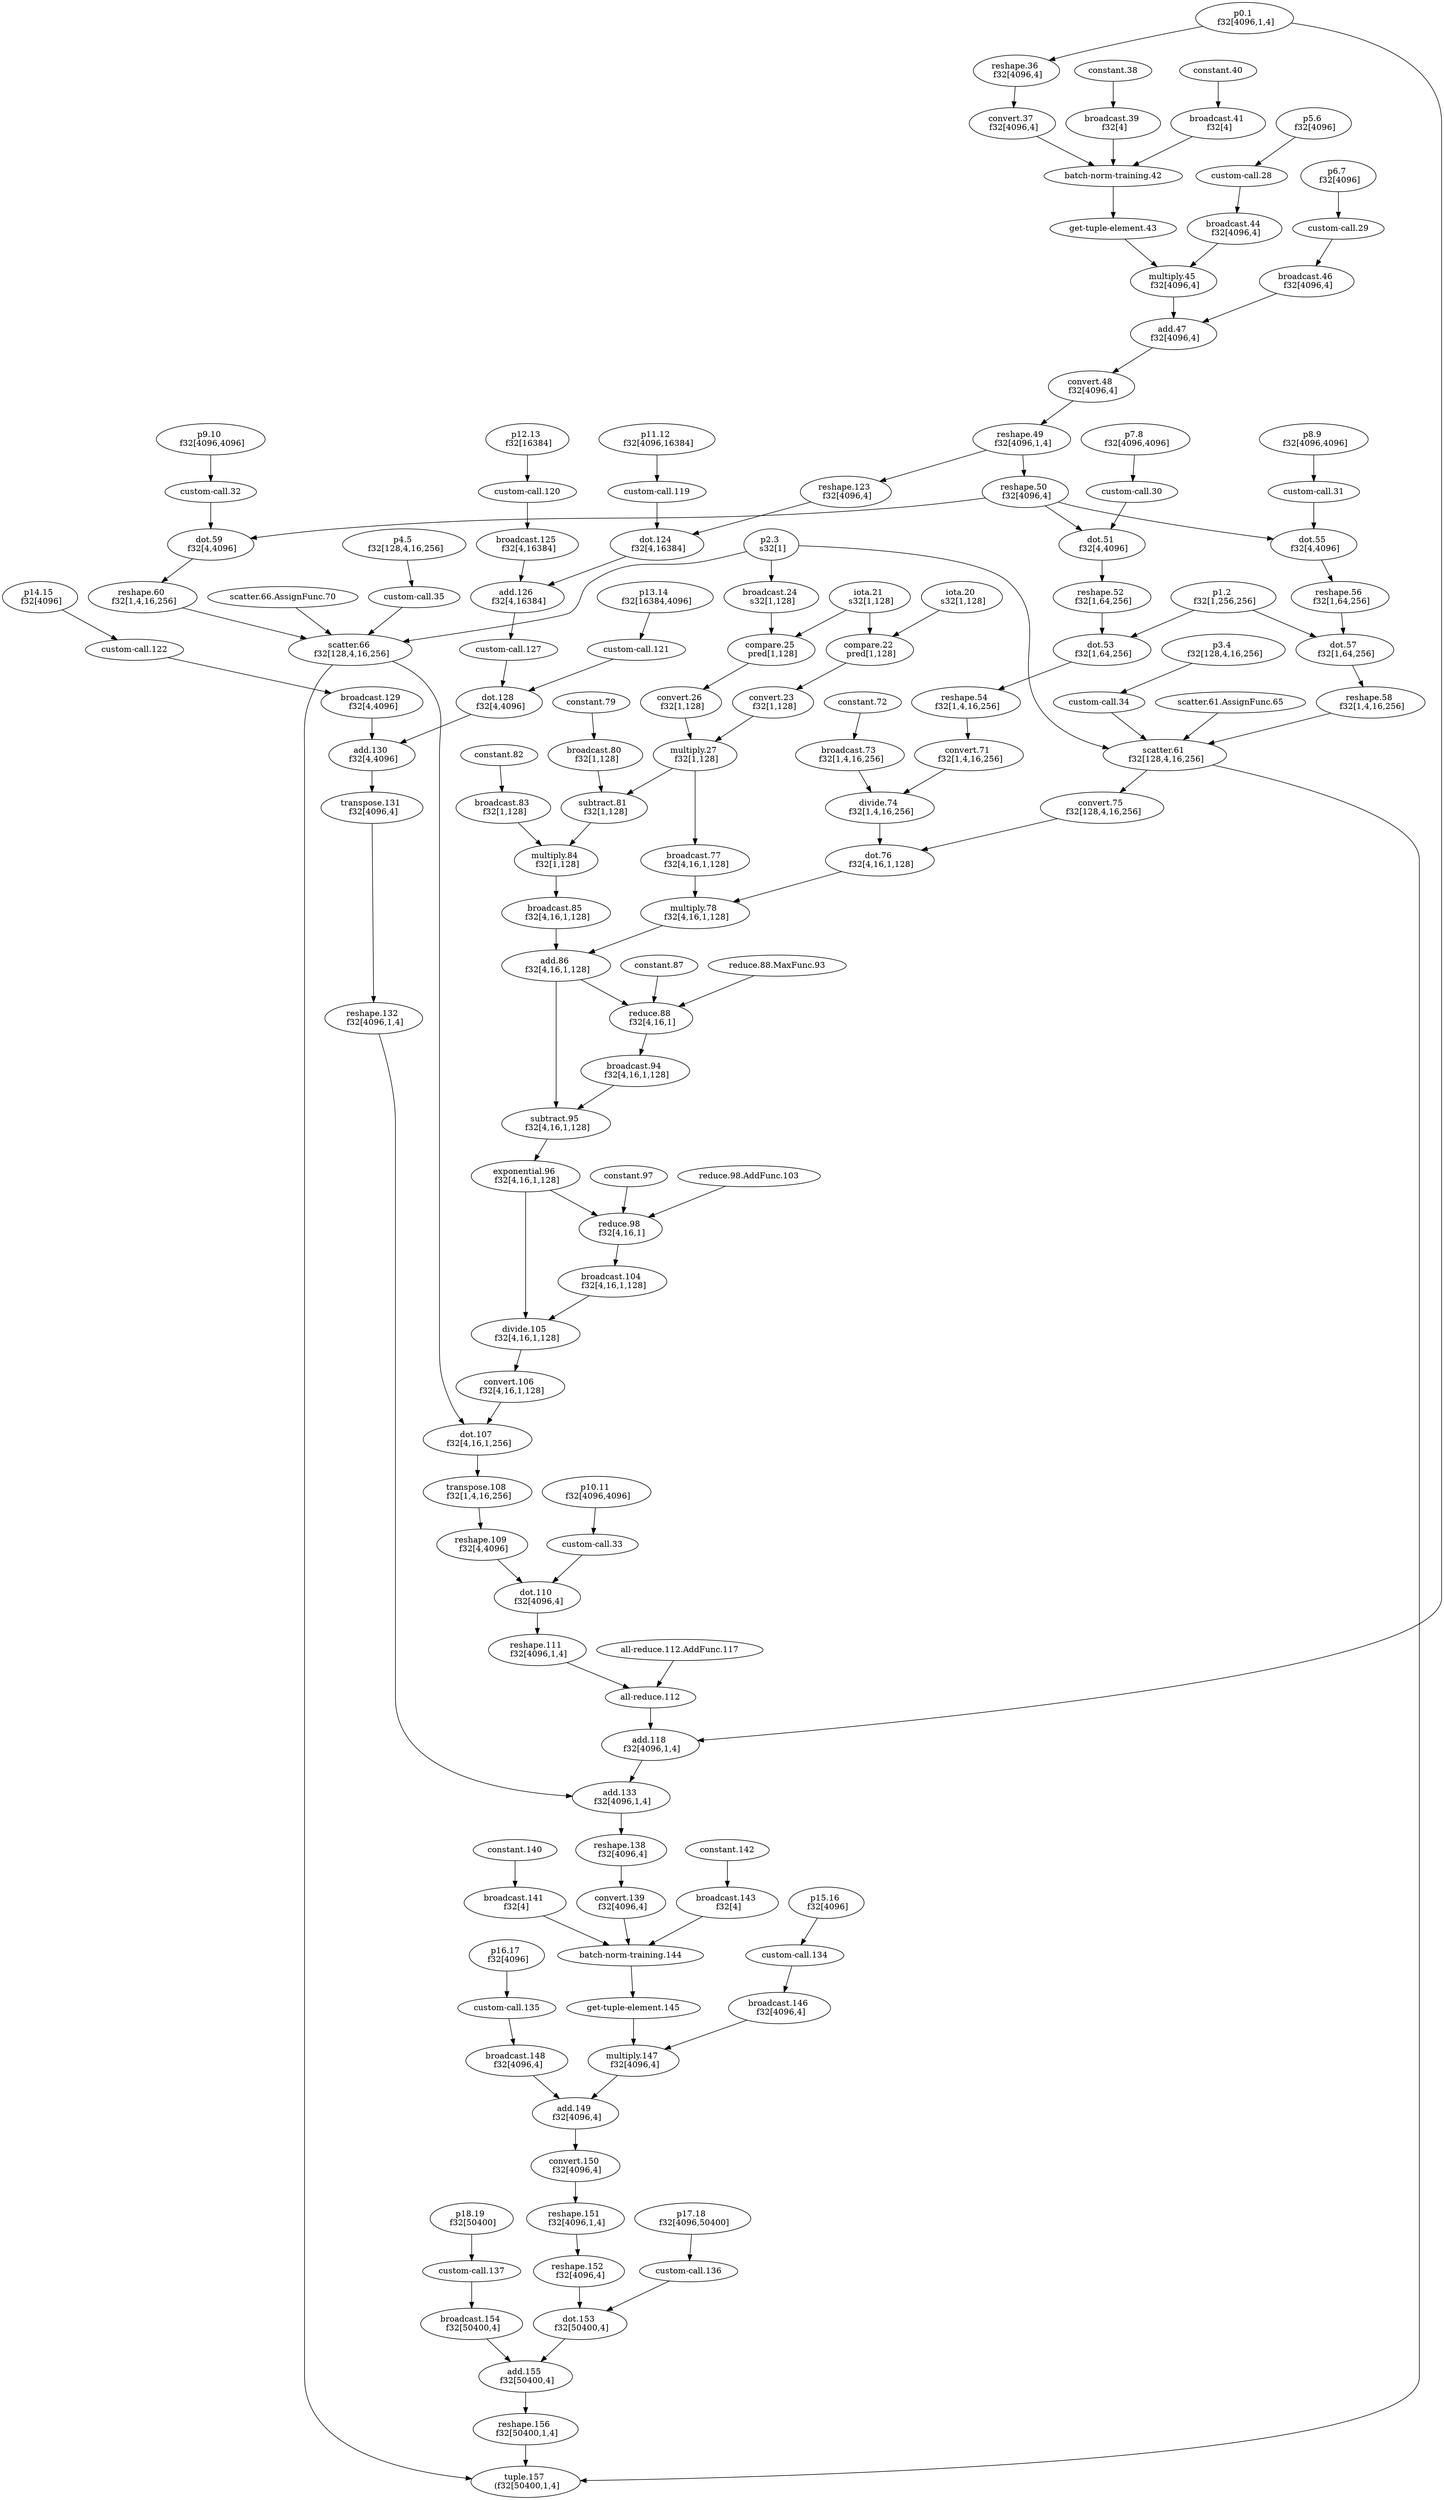 digraph HloModule {
	"p17.18" [label="p17.18 \n f32[4096,50400]"];
	"p0.1" [label="p0.1 \n f32[4096,1,4]"];
	"reshape.36" [label="reshape.36 \n f32[4096,4]"];
	"convert.37" [label="convert.37 \n f32[4096,4]"];
	"broadcast.39" [label="broadcast.39 \n f32[4]"];
	"broadcast.41" [label="broadcast.41 \n f32[4]"];
	"p5.6" [label="p5.6 \n f32[4096]"];
	"broadcast.44" [label="broadcast.44 \n f32[4096,4]"];
	"multiply.45" [label="multiply.45 \n f32[4096,4]"];
	"p6.7" [label="p6.7 \n f32[4096]"];
	"broadcast.46" [label="broadcast.46 \n f32[4096,4]"];
	"add.47" [label="add.47 \n f32[4096,4]"];
	"convert.48" [label="convert.48 \n f32[4096,4]"];
	"reshape.49" [label="reshape.49 \n f32[4096,1,4]"];
	"reshape.123" [label="reshape.123 \n f32[4096,4]"];
	"p11.12" [label="p11.12 \n f32[4096,16384]"];
	"dot.124" [label="dot.124 \n f32[4,16384]"];
	"p12.13" [label="p12.13 \n f32[16384]"];
	"broadcast.125" [label="broadcast.125 \n f32[4,16384]"];
	"add.126" [label="add.126 \n f32[4,16384]"];
	"p13.14" [label="p13.14 \n f32[16384,4096]"];
	"dot.128" [label="dot.128 \n f32[4,4096]"];
	"p14.15" [label="p14.15 \n f32[4096]"];
	"broadcast.129" [label="broadcast.129 \n f32[4,4096]"];
	"add.130" [label="add.130 \n f32[4,4096]"];
	"transpose.131" [label="transpose.131 \n f32[4096,4]"];
	"reshape.132" [label="reshape.132 \n f32[4096,1,4]"];
	"p10.11" [label="p10.11 \n f32[4096,4096]"];
	"reshape.50" [label="reshape.50 \n f32[4096,4]"];
	"p7.8" [label="p7.8 \n f32[4096,4096]"];
	"dot.51" [label="dot.51 \n f32[4,4096]"];
	"reshape.52" [label="reshape.52 \n f32[1,64,256]"];
	"p1.2" [label="p1.2 \n f32[1,256,256]"];
	"dot.53" [label="dot.53 \n f32[1,64,256]"];
	"reshape.54" [label="reshape.54 \n f32[1,4,16,256]"];
	"convert.71" [label="convert.71 \n f32[1,4,16,256]"];
	"broadcast.73" [label="broadcast.73 \n f32[1,4,16,256]"];
	"divide.74" [label="divide.74 \n f32[1,4,16,256]"];
	"p3.4" [label="p3.4 \n f32[128,4,16,256]"];
	"p2.3" [label="p2.3 \n s32[1]"];
	"p8.9" [label="p8.9 \n f32[4096,4096]"];
	"dot.55" [label="dot.55 \n f32[4,4096]"];
	"reshape.56" [label="reshape.56 \n f32[1,64,256]"];
	"dot.57" [label="dot.57 \n f32[1,64,256]"];
	"reshape.58" [label="reshape.58 \n f32[1,4,16,256]"];
	"scatter.61" [label="scatter.61 \n f32[128,4,16,256]"];
	"convert.75" [label="convert.75 \n f32[128,4,16,256]"];
	"dot.76" [label="dot.76 \n f32[4,16,1,128]"];
	"iota.21" [label="iota.21 \n s32[1,128]"];
	"broadcast.24" [label="broadcast.24 \n s32[1,128]"];
	"compare.25" [label="compare.25 \n pred[1,128]"];
	"convert.26" [label="convert.26 \n f32[1,128]"];
	"iota.20" [label="iota.20 \n s32[1,128]"];
	"compare.22" [label="compare.22 \n pred[1,128]"];
	"convert.23" [label="convert.23 \n f32[1,128]"];
	"multiply.27" [label="multiply.27 \n f32[1,128]"];
	"broadcast.77" [label="broadcast.77 \n f32[4,16,1,128]"];
	"multiply.78" [label="multiply.78 \n f32[4,16,1,128]"];
	"broadcast.80" [label="broadcast.80 \n f32[1,128]"];
	"subtract.81" [label="subtract.81 \n f32[1,128]"];
	"broadcast.83" [label="broadcast.83 \n f32[1,128]"];
	"multiply.84" [label="multiply.84 \n f32[1,128]"];
	"broadcast.85" [label="broadcast.85 \n f32[4,16,1,128]"];
	"add.86" [label="add.86 \n f32[4,16,1,128]"];
	"reduce.88" [label="reduce.88 \n f32[4,16,1]"];
	"broadcast.94" [label="broadcast.94 \n f32[4,16,1,128]"];
	"subtract.95" [label="subtract.95 \n f32[4,16,1,128]"];
	"exponential.96" [label="exponential.96 \n f32[4,16,1,128]"];
	"reduce.98" [label="reduce.98 \n f32[4,16,1]"];
	"broadcast.104" [label="broadcast.104 \n f32[4,16,1,128]"];
	"divide.105" [label="divide.105 \n f32[4,16,1,128]"];
	"convert.106" [label="convert.106 \n f32[4,16,1,128]"];
	"p4.5" [label="p4.5 \n f32[128,4,16,256]"];
	"p9.10" [label="p9.10 \n f32[4096,4096]"];
	"dot.59" [label="dot.59 \n f32[4,4096]"];
	"reshape.60" [label="reshape.60 \n f32[1,4,16,256]"];
	"scatter.66" [label="scatter.66 \n f32[128,4,16,256]"];
	"dot.107" [label="dot.107 \n f32[4,16,1,256]"];
	"transpose.108" [label="transpose.108 \n f32[1,4,16,256]"];
	"reshape.109" [label="reshape.109 \n f32[4,4096]"];
	"dot.110" [label="dot.110 \n f32[4096,4]"];
	"reshape.111" [label="reshape.111 \n f32[4096,1,4]"];
	"add.118" [label="add.118 \n f32[4096,1,4]"];
	"add.133" [label="add.133 \n f32[4096,1,4]"];
	"reshape.138" [label="reshape.138 \n f32[4096,4]"];
	"convert.139" [label="convert.139 \n f32[4096,4]"];
	"broadcast.141" [label="broadcast.141 \n f32[4]"];
	"broadcast.143" [label="broadcast.143 \n f32[4]"];
	"p15.16" [label="p15.16 \n f32[4096]"];
	"broadcast.146" [label="broadcast.146 \n f32[4096,4]"];
	"multiply.147" [label="multiply.147 \n f32[4096,4]"];
	"p16.17" [label="p16.17 \n f32[4096]"];
	"broadcast.148" [label="broadcast.148 \n f32[4096,4]"];
	"add.149" [label="add.149 \n f32[4096,4]"];
	"convert.150" [label="convert.150 \n f32[4096,4]"];
	"reshape.151" [label="reshape.151 \n f32[4096,1,4]"];
	"reshape.152" [label="reshape.152 \n f32[4096,4]"];
	"dot.153" [label="dot.153 \n f32[50400,4]"];
	"p18.19" [label="p18.19 \n f32[50400]"];
	"broadcast.154" [label="broadcast.154 \n f32[50400,4]"];
	"add.155" [label="add.155 \n f32[50400,4]"];
	"reshape.156" [label="reshape.156 \n f32[50400,1,4]"];
	"tuple.157" [label="tuple.157 \n (f32[50400,1,4]"]; 
 	"p17.18" -> "custom-call.136";
	"p0.1" -> "reshape.36";
	"reshape.36" -> "convert.37";
	"constant.38" -> "broadcast.39";
	"constant.40" -> "broadcast.41";
	"convert.37" -> "batch-norm-training.42";
	"broadcast.39" -> "batch-norm-training.42";
	"broadcast.41" -> "batch-norm-training.42";
	"batch-norm-training.42" -> "get-tuple-element.43";
	"p5.6" -> "custom-call.28";
	"custom-call.28" -> "broadcast.44";
	"get-tuple-element.43" -> "multiply.45";
	"broadcast.44" -> "multiply.45";
	"p6.7" -> "custom-call.29";
	"custom-call.29" -> "broadcast.46";
	"multiply.45" -> "add.47";
	"broadcast.46" -> "add.47";
	"add.47" -> "convert.48";
	"convert.48" -> "reshape.49";
	"reshape.49" -> "reshape.123";
	"p11.12" -> "custom-call.119";
	"reshape.123" -> "dot.124";
	"custom-call.119" -> "dot.124";
	"p12.13" -> "custom-call.120";
	"custom-call.120" -> "broadcast.125";
	"dot.124" -> "add.126";
	"broadcast.125" -> "add.126";
	"add.126" -> "custom-call.127";
	"p13.14" -> "custom-call.121";
	"custom-call.127" -> "dot.128";
	"custom-call.121" -> "dot.128";
	"p14.15" -> "custom-call.122";
	"custom-call.122" -> "broadcast.129";
	"dot.128" -> "add.130";
	"broadcast.129" -> "add.130";
	"add.130" -> "transpose.131";
	"transpose.131" -> "reshape.132";
	"p10.11" -> "custom-call.33";
	"reshape.49" -> "reshape.50";
	"p7.8" -> "custom-call.30";
	"reshape.50" -> "dot.51";
	"custom-call.30" -> "dot.51";
	"dot.51" -> "reshape.52";
	"reshape.52" -> "dot.53";
	"p1.2" -> "dot.53";
	"dot.53" -> "reshape.54";
	"reshape.54" -> "convert.71";
	"constant.72" -> "broadcast.73";
	"convert.71" -> "divide.74";
	"broadcast.73" -> "divide.74";
	"p3.4" -> "custom-call.34";
	"p8.9" -> "custom-call.31";
	"reshape.50" -> "dot.55";
	"custom-call.31" -> "dot.55";
	"dot.55" -> "reshape.56";
	"reshape.56" -> "dot.57";
	"p1.2" -> "dot.57";
	"dot.57" -> "reshape.58";
	"custom-call.34" -> "scatter.61";
	"p2.3" -> "scatter.61";
	"reshape.58" -> "scatter.61";
	"scatter.61.AssignFunc.65" -> "scatter.61";
	"scatter.61" -> "convert.75";
	"divide.74" -> "dot.76";
	"convert.75" -> "dot.76";
	"p2.3" -> "broadcast.24";
	"iota.21" -> "compare.25";
	"broadcast.24" -> "compare.25";
	"compare.25" -> "convert.26";
	"iota.20" -> "compare.22";
	"iota.21" -> "compare.22";
	"compare.22" -> "convert.23";
	"convert.26" -> "multiply.27";
	"convert.23" -> "multiply.27";
	"multiply.27" -> "broadcast.77";
	"dot.76" -> "multiply.78";
	"broadcast.77" -> "multiply.78";
	"constant.79" -> "broadcast.80";
	"broadcast.80" -> "subtract.81";
	"multiply.27" -> "subtract.81";
	"constant.82" -> "broadcast.83";
	"subtract.81" -> "multiply.84";
	"broadcast.83" -> "multiply.84";
	"multiply.84" -> "broadcast.85";
	"multiply.78" -> "add.86";
	"broadcast.85" -> "add.86";
	"add.86" -> "reduce.88";
	"constant.87" -> "reduce.88";
	"reduce.88.MaxFunc.93" -> "reduce.88";
	"reduce.88" -> "broadcast.94";
	"add.86" -> "subtract.95";
	"broadcast.94" -> "subtract.95";
	"subtract.95" -> "exponential.96";
	"exponential.96" -> "reduce.98";
	"constant.97" -> "reduce.98";
	"reduce.98.AddFunc.103" -> "reduce.98";
	"reduce.98" -> "broadcast.104";
	"exponential.96" -> "divide.105";
	"broadcast.104" -> "divide.105";
	"divide.105" -> "convert.106";
	"p4.5" -> "custom-call.35";
	"p9.10" -> "custom-call.32";
	"reshape.50" -> "dot.59";
	"custom-call.32" -> "dot.59";
	"dot.59" -> "reshape.60";
	"custom-call.35" -> "scatter.66";
	"p2.3" -> "scatter.66";
	"reshape.60" -> "scatter.66";
	"scatter.66.AssignFunc.70" -> "scatter.66";
	"convert.106" -> "dot.107";
	"scatter.66" -> "dot.107";
	"dot.107" -> "transpose.108";
	"transpose.108" -> "reshape.109";
	"custom-call.33" -> "dot.110";
	"reshape.109" -> "dot.110";
	"dot.110" -> "reshape.111";
	"reshape.111" -> "all-reduce.112";
	"all-reduce.112.AddFunc.117" -> "all-reduce.112";
	"all-reduce.112" -> "add.118";
	"p0.1" -> "add.118";
	"reshape.132" -> "add.133";
	"add.118" -> "add.133";
	"add.133" -> "reshape.138";
	"reshape.138" -> "convert.139";
	"constant.140" -> "broadcast.141";
	"constant.142" -> "broadcast.143";
	"convert.139" -> "batch-norm-training.144";
	"broadcast.141" -> "batch-norm-training.144";
	"broadcast.143" -> "batch-norm-training.144";
	"batch-norm-training.144" -> "get-tuple-element.145";
	"p15.16" -> "custom-call.134";
	"custom-call.134" -> "broadcast.146";
	"get-tuple-element.145" -> "multiply.147";
	"broadcast.146" -> "multiply.147";
	"p16.17" -> "custom-call.135";
	"custom-call.135" -> "broadcast.148";
	"multiply.147" -> "add.149";
	"broadcast.148" -> "add.149";
	"add.149" -> "convert.150";
	"convert.150" -> "reshape.151";
	"reshape.151" -> "reshape.152";
	"custom-call.136" -> "dot.153";
	"reshape.152" -> "dot.153";
	"p18.19" -> "custom-call.137";
	"custom-call.137" -> "broadcast.154";
	"dot.153" -> "add.155";
	"broadcast.154" -> "add.155";
	"add.155" -> "reshape.156";
	"reshape.156" -> "tuple.157";
	"scatter.61" -> "tuple.157";
	"scatter.66" -> "tuple.157";
}